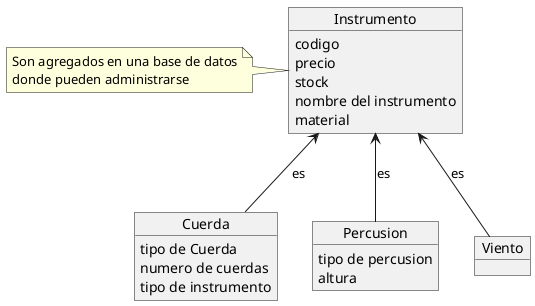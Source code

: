 @startuml

object Instrumento{
codigo
precio
stock
nombre del instrumento
material
}

note left{
Son agregados en una base de datos
donde pueden administrarse
}

object Cuerda{
tipo de Cuerda
numero de cuerdas
tipo de instrumento
}

object Percusion{
tipo de percusion
altura
}

object Viento


Instrumento <-- Percusion: es
Instrumento <-- Cuerda: es
Instrumento <-- Viento: es


@enduml
